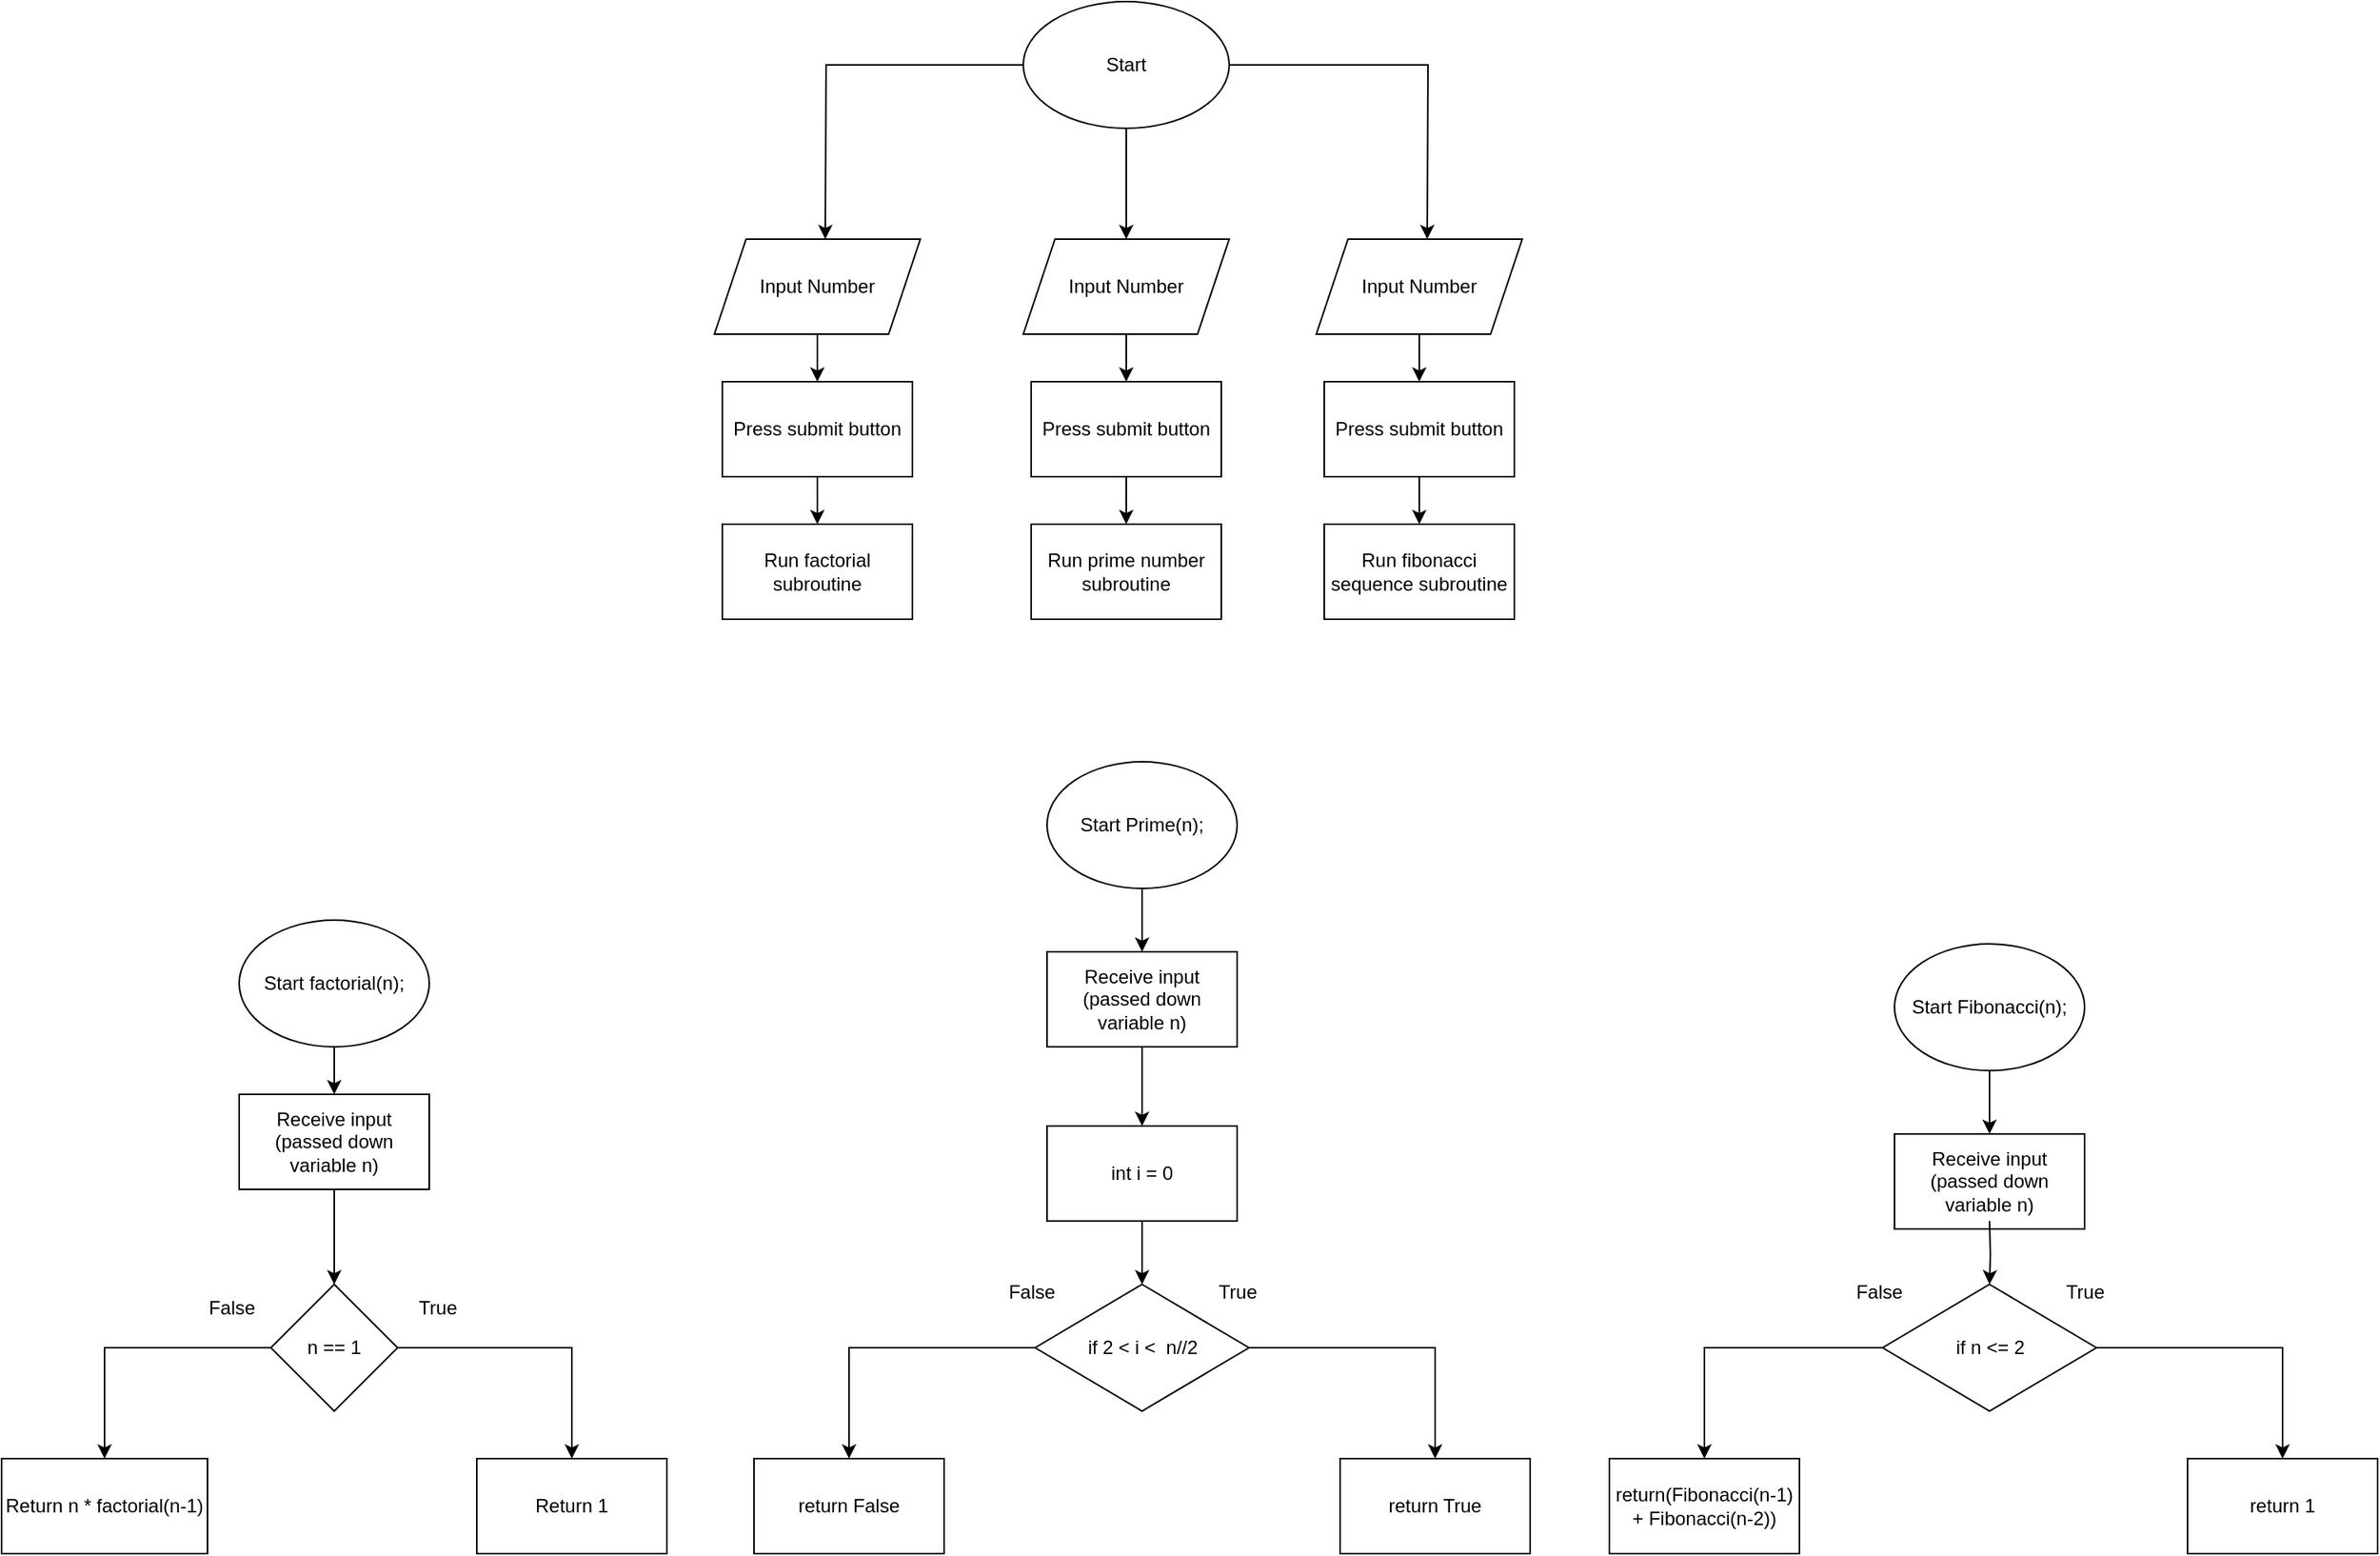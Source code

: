 <mxfile version="21.5.0" type="device">
  <diagram name="Page-1" id="GrkQvOvBJdedfOLAO38x">
    <mxGraphModel dx="472" dy="729" grid="1" gridSize="10" guides="1" tooltips="1" connect="1" arrows="1" fold="1" page="1" pageScale="1" pageWidth="850" pageHeight="1100" math="0" shadow="0">
      <root>
        <mxCell id="0" />
        <mxCell id="1" parent="0" />
        <mxCell id="NpIUfgD3lTJgSAB7WC6j-1" value="" style="edgeStyle=orthogonalEdgeStyle;rounded=0;orthogonalLoop=1;jettySize=auto;html=1;" edge="1" parent="1" source="NpIUfgD3lTJgSAB7WC6j-4">
          <mxGeometry relative="1" as="geometry">
            <mxPoint x="990" y="220" as="targetPoint" />
          </mxGeometry>
        </mxCell>
        <mxCell id="NpIUfgD3lTJgSAB7WC6j-2" value="" style="edgeStyle=orthogonalEdgeStyle;rounded=0;orthogonalLoop=1;jettySize=auto;html=1;" edge="1" parent="1" source="NpIUfgD3lTJgSAB7WC6j-4">
          <mxGeometry relative="1" as="geometry">
            <mxPoint x="800" y="220" as="targetPoint" />
          </mxGeometry>
        </mxCell>
        <mxCell id="NpIUfgD3lTJgSAB7WC6j-3" value="" style="edgeStyle=orthogonalEdgeStyle;rounded=0;orthogonalLoop=1;jettySize=auto;html=1;" edge="1" parent="1" source="NpIUfgD3lTJgSAB7WC6j-4">
          <mxGeometry relative="1" as="geometry">
            <mxPoint x="610" y="220" as="targetPoint" />
          </mxGeometry>
        </mxCell>
        <mxCell id="NpIUfgD3lTJgSAB7WC6j-4" value="Start" style="ellipse;whiteSpace=wrap;html=1;" vertex="1" parent="1">
          <mxGeometry x="735" y="70" width="130" height="80" as="geometry" />
        </mxCell>
        <mxCell id="NpIUfgD3lTJgSAB7WC6j-5" value="" style="edgeStyle=orthogonalEdgeStyle;rounded=0;orthogonalLoop=1;jettySize=auto;html=1;" edge="1" parent="1" source="NpIUfgD3lTJgSAB7WC6j-6" target="NpIUfgD3lTJgSAB7WC6j-19">
          <mxGeometry relative="1" as="geometry" />
        </mxCell>
        <mxCell id="NpIUfgD3lTJgSAB7WC6j-6" value="Input Number" style="shape=parallelogram;perimeter=parallelogramPerimeter;whiteSpace=wrap;html=1;fixedSize=1;" vertex="1" parent="1">
          <mxGeometry x="540" y="220" width="130" height="60" as="geometry" />
        </mxCell>
        <mxCell id="NpIUfgD3lTJgSAB7WC6j-7" value="" style="edgeStyle=orthogonalEdgeStyle;rounded=0;orthogonalLoop=1;jettySize=auto;html=1;" edge="1" parent="1" source="NpIUfgD3lTJgSAB7WC6j-8" target="NpIUfgD3lTJgSAB7WC6j-21">
          <mxGeometry relative="1" as="geometry" />
        </mxCell>
        <mxCell id="NpIUfgD3lTJgSAB7WC6j-8" value="Input Number" style="shape=parallelogram;perimeter=parallelogramPerimeter;whiteSpace=wrap;html=1;fixedSize=1;" vertex="1" parent="1">
          <mxGeometry x="735" y="220" width="130" height="60" as="geometry" />
        </mxCell>
        <mxCell id="NpIUfgD3lTJgSAB7WC6j-9" value="" style="edgeStyle=orthogonalEdgeStyle;rounded=0;orthogonalLoop=1;jettySize=auto;html=1;" edge="1" parent="1" source="NpIUfgD3lTJgSAB7WC6j-23" target="NpIUfgD3lTJgSAB7WC6j-13">
          <mxGeometry relative="1" as="geometry">
            <Array as="points">
              <mxPoint x="985" y="380" />
              <mxPoint x="985" y="380" />
            </Array>
          </mxGeometry>
        </mxCell>
        <mxCell id="NpIUfgD3lTJgSAB7WC6j-10" value="Input Number" style="shape=parallelogram;perimeter=parallelogramPerimeter;whiteSpace=wrap;html=1;fixedSize=1;" vertex="1" parent="1">
          <mxGeometry x="920" y="220" width="130" height="60" as="geometry" />
        </mxCell>
        <mxCell id="NpIUfgD3lTJgSAB7WC6j-11" value="Run factorial subroutine" style="whiteSpace=wrap;html=1;" vertex="1" parent="1">
          <mxGeometry x="545" y="400" width="120" height="60" as="geometry" />
        </mxCell>
        <mxCell id="NpIUfgD3lTJgSAB7WC6j-12" value="Run prime number subroutine" style="whiteSpace=wrap;html=1;" vertex="1" parent="1">
          <mxGeometry x="740" y="400" width="120" height="60" as="geometry" />
        </mxCell>
        <mxCell id="NpIUfgD3lTJgSAB7WC6j-13" value="Run fibonacci sequence subroutine" style="whiteSpace=wrap;html=1;" vertex="1" parent="1">
          <mxGeometry x="925" y="400" width="120" height="60" as="geometry" />
        </mxCell>
        <mxCell id="NpIUfgD3lTJgSAB7WC6j-58" value="" style="edgeStyle=orthogonalEdgeStyle;rounded=0;orthogonalLoop=1;jettySize=auto;html=1;" edge="1" parent="1" source="NpIUfgD3lTJgSAB7WC6j-15" target="NpIUfgD3lTJgSAB7WC6j-56">
          <mxGeometry relative="1" as="geometry" />
        </mxCell>
        <mxCell id="NpIUfgD3lTJgSAB7WC6j-15" value="Start factorial(n);" style="ellipse;whiteSpace=wrap;html=1;" vertex="1" parent="1">
          <mxGeometry x="240" y="650" width="120" height="80" as="geometry" />
        </mxCell>
        <mxCell id="NpIUfgD3lTJgSAB7WC6j-18" value="" style="edgeStyle=orthogonalEdgeStyle;rounded=0;orthogonalLoop=1;jettySize=auto;html=1;" edge="1" parent="1" source="NpIUfgD3lTJgSAB7WC6j-19" target="NpIUfgD3lTJgSAB7WC6j-11">
          <mxGeometry relative="1" as="geometry" />
        </mxCell>
        <mxCell id="NpIUfgD3lTJgSAB7WC6j-19" value="Press submit button" style="whiteSpace=wrap;html=1;" vertex="1" parent="1">
          <mxGeometry x="545" y="310" width="120" height="60" as="geometry" />
        </mxCell>
        <mxCell id="NpIUfgD3lTJgSAB7WC6j-20" value="" style="edgeStyle=orthogonalEdgeStyle;rounded=0;orthogonalLoop=1;jettySize=auto;html=1;" edge="1" parent="1" source="NpIUfgD3lTJgSAB7WC6j-21" target="NpIUfgD3lTJgSAB7WC6j-12">
          <mxGeometry relative="1" as="geometry" />
        </mxCell>
        <mxCell id="NpIUfgD3lTJgSAB7WC6j-21" value="Press submit button" style="whiteSpace=wrap;html=1;" vertex="1" parent="1">
          <mxGeometry x="740" y="310" width="120" height="60" as="geometry" />
        </mxCell>
        <mxCell id="NpIUfgD3lTJgSAB7WC6j-22" value="" style="edgeStyle=orthogonalEdgeStyle;rounded=0;orthogonalLoop=1;jettySize=auto;html=1;" edge="1" parent="1" source="NpIUfgD3lTJgSAB7WC6j-10" target="NpIUfgD3lTJgSAB7WC6j-23">
          <mxGeometry relative="1" as="geometry">
            <mxPoint x="985" y="280" as="sourcePoint" />
            <mxPoint x="985" y="410" as="targetPoint" />
            <Array as="points" />
          </mxGeometry>
        </mxCell>
        <mxCell id="NpIUfgD3lTJgSAB7WC6j-23" value="Press submit button" style="whiteSpace=wrap;html=1;" vertex="1" parent="1">
          <mxGeometry x="925" y="310" width="120" height="60" as="geometry" />
        </mxCell>
        <mxCell id="NpIUfgD3lTJgSAB7WC6j-44" value="Return 1" style="whiteSpace=wrap;html=1;" vertex="1" parent="1">
          <mxGeometry x="390" y="990" width="120" height="60" as="geometry" />
        </mxCell>
        <mxCell id="NpIUfgD3lTJgSAB7WC6j-45" value="" style="edgeStyle=orthogonalEdgeStyle;rounded=0;orthogonalLoop=1;jettySize=auto;html=1;" edge="1" parent="1" source="NpIUfgD3lTJgSAB7WC6j-47" target="NpIUfgD3lTJgSAB7WC6j-44">
          <mxGeometry relative="1" as="geometry" />
        </mxCell>
        <mxCell id="NpIUfgD3lTJgSAB7WC6j-46" value="" style="edgeStyle=orthogonalEdgeStyle;rounded=0;orthogonalLoop=1;jettySize=auto;html=1;" edge="1" parent="1" source="NpIUfgD3lTJgSAB7WC6j-47" target="NpIUfgD3lTJgSAB7WC6j-48">
          <mxGeometry relative="1" as="geometry" />
        </mxCell>
        <mxCell id="NpIUfgD3lTJgSAB7WC6j-47" value="n == 1" style="rhombus;whiteSpace=wrap;html=1;" vertex="1" parent="1">
          <mxGeometry x="260" y="880" width="80" height="80" as="geometry" />
        </mxCell>
        <mxCell id="NpIUfgD3lTJgSAB7WC6j-48" value="Return n * factorial(n-1)" style="whiteSpace=wrap;html=1;" vertex="1" parent="1">
          <mxGeometry x="90" y="990" width="130" height="60" as="geometry" />
        </mxCell>
        <mxCell id="NpIUfgD3lTJgSAB7WC6j-51" value="True" style="text;html=1;align=center;verticalAlign=middle;resizable=0;points=[];autosize=1;strokeColor=none;fillColor=none;" vertex="1" parent="1">
          <mxGeometry x="340" y="880" width="50" height="30" as="geometry" />
        </mxCell>
        <mxCell id="NpIUfgD3lTJgSAB7WC6j-52" value="False" style="text;html=1;align=center;verticalAlign=middle;resizable=0;points=[];autosize=1;strokeColor=none;fillColor=none;" vertex="1" parent="1">
          <mxGeometry x="210" y="880" width="50" height="30" as="geometry" />
        </mxCell>
        <mxCell id="NpIUfgD3lTJgSAB7WC6j-60" value="" style="edgeStyle=orthogonalEdgeStyle;rounded=0;orthogonalLoop=1;jettySize=auto;html=1;" edge="1" parent="1" source="NpIUfgD3lTJgSAB7WC6j-53" target="NpIUfgD3lTJgSAB7WC6j-57">
          <mxGeometry relative="1" as="geometry" />
        </mxCell>
        <mxCell id="NpIUfgD3lTJgSAB7WC6j-53" value="Start Prime(n);" style="ellipse;whiteSpace=wrap;html=1;" vertex="1" parent="1">
          <mxGeometry x="750" y="550" width="120" height="80" as="geometry" />
        </mxCell>
        <mxCell id="NpIUfgD3lTJgSAB7WC6j-59" value="" style="edgeStyle=orthogonalEdgeStyle;rounded=0;orthogonalLoop=1;jettySize=auto;html=1;" edge="1" parent="1" source="NpIUfgD3lTJgSAB7WC6j-56" target="NpIUfgD3lTJgSAB7WC6j-47">
          <mxGeometry relative="1" as="geometry" />
        </mxCell>
        <mxCell id="NpIUfgD3lTJgSAB7WC6j-56" value="Receive input (passed down variable n)" style="whiteSpace=wrap;html=1;" vertex="1" parent="1">
          <mxGeometry x="240" y="760" width="120" height="60" as="geometry" />
        </mxCell>
        <mxCell id="NpIUfgD3lTJgSAB7WC6j-64" value="" style="edgeStyle=orthogonalEdgeStyle;rounded=0;orthogonalLoop=1;jettySize=auto;html=1;" edge="1" parent="1" source="NpIUfgD3lTJgSAB7WC6j-57" target="NpIUfgD3lTJgSAB7WC6j-62">
          <mxGeometry relative="1" as="geometry" />
        </mxCell>
        <mxCell id="NpIUfgD3lTJgSAB7WC6j-57" value="Receive input (passed down variable n)" style="whiteSpace=wrap;html=1;" vertex="1" parent="1">
          <mxGeometry x="750" y="670" width="120" height="60" as="geometry" />
        </mxCell>
        <mxCell id="NpIUfgD3lTJgSAB7WC6j-69" value="" style="edgeStyle=orthogonalEdgeStyle;rounded=0;orthogonalLoop=1;jettySize=auto;html=1;" edge="1" parent="1" source="NpIUfgD3lTJgSAB7WC6j-61" target="NpIUfgD3lTJgSAB7WC6j-66">
          <mxGeometry relative="1" as="geometry" />
        </mxCell>
        <mxCell id="NpIUfgD3lTJgSAB7WC6j-70" value="" style="edgeStyle=orthogonalEdgeStyle;rounded=0;orthogonalLoop=1;jettySize=auto;html=1;" edge="1" parent="1" source="NpIUfgD3lTJgSAB7WC6j-61" target="NpIUfgD3lTJgSAB7WC6j-68">
          <mxGeometry relative="1" as="geometry" />
        </mxCell>
        <mxCell id="NpIUfgD3lTJgSAB7WC6j-61" value="if 2 &amp;lt; i &amp;lt;&amp;nbsp; n//2" style="rhombus;whiteSpace=wrap;html=1;" vertex="1" parent="1">
          <mxGeometry x="742.5" y="880" width="135" height="80" as="geometry" />
        </mxCell>
        <mxCell id="NpIUfgD3lTJgSAB7WC6j-65" value="" style="edgeStyle=orthogonalEdgeStyle;rounded=0;orthogonalLoop=1;jettySize=auto;html=1;" edge="1" parent="1" source="NpIUfgD3lTJgSAB7WC6j-62" target="NpIUfgD3lTJgSAB7WC6j-61">
          <mxGeometry relative="1" as="geometry" />
        </mxCell>
        <mxCell id="NpIUfgD3lTJgSAB7WC6j-62" value="int i = 0" style="whiteSpace=wrap;html=1;" vertex="1" parent="1">
          <mxGeometry x="750" y="780" width="120" height="60" as="geometry" />
        </mxCell>
        <mxCell id="NpIUfgD3lTJgSAB7WC6j-66" value="return False" style="whiteSpace=wrap;html=1;" vertex="1" parent="1">
          <mxGeometry x="565" y="990" width="120" height="60" as="geometry" />
        </mxCell>
        <mxCell id="NpIUfgD3lTJgSAB7WC6j-68" value="return True" style="whiteSpace=wrap;html=1;" vertex="1" parent="1">
          <mxGeometry x="935" y="990" width="120" height="60" as="geometry" />
        </mxCell>
        <mxCell id="NpIUfgD3lTJgSAB7WC6j-71" value="True" style="text;html=1;align=center;verticalAlign=middle;resizable=0;points=[];autosize=1;strokeColor=none;fillColor=none;" vertex="1" parent="1">
          <mxGeometry x="845" y="870" width="50" height="30" as="geometry" />
        </mxCell>
        <mxCell id="NpIUfgD3lTJgSAB7WC6j-72" value="False" style="text;html=1;align=center;verticalAlign=middle;resizable=0;points=[];autosize=1;strokeColor=none;fillColor=none;" vertex="1" parent="1">
          <mxGeometry x="715" y="870" width="50" height="30" as="geometry" />
        </mxCell>
        <mxCell id="NpIUfgD3lTJgSAB7WC6j-73" value="" style="edgeStyle=orthogonalEdgeStyle;rounded=0;orthogonalLoop=1;jettySize=auto;html=1;" edge="1" parent="1" source="NpIUfgD3lTJgSAB7WC6j-74" target="NpIUfgD3lTJgSAB7WC6j-76">
          <mxGeometry relative="1" as="geometry" />
        </mxCell>
        <mxCell id="NpIUfgD3lTJgSAB7WC6j-74" value="Start Fibonacci(n);" style="ellipse;whiteSpace=wrap;html=1;" vertex="1" parent="1">
          <mxGeometry x="1285" y="665" width="120" height="80" as="geometry" />
        </mxCell>
        <mxCell id="NpIUfgD3lTJgSAB7WC6j-76" value="Receive input (passed down variable n)" style="whiteSpace=wrap;html=1;" vertex="1" parent="1">
          <mxGeometry x="1285" y="785" width="120" height="60" as="geometry" />
        </mxCell>
        <mxCell id="NpIUfgD3lTJgSAB7WC6j-77" value="" style="edgeStyle=orthogonalEdgeStyle;rounded=0;orthogonalLoop=1;jettySize=auto;html=1;" edge="1" parent="1" source="NpIUfgD3lTJgSAB7WC6j-79" target="NpIUfgD3lTJgSAB7WC6j-82">
          <mxGeometry relative="1" as="geometry" />
        </mxCell>
        <mxCell id="NpIUfgD3lTJgSAB7WC6j-78" value="" style="edgeStyle=orthogonalEdgeStyle;rounded=0;orthogonalLoop=1;jettySize=auto;html=1;" edge="1" parent="1" source="NpIUfgD3lTJgSAB7WC6j-79" target="NpIUfgD3lTJgSAB7WC6j-83">
          <mxGeometry relative="1" as="geometry" />
        </mxCell>
        <mxCell id="NpIUfgD3lTJgSAB7WC6j-79" value="if n &amp;lt;= 2" style="rhombus;whiteSpace=wrap;html=1;" vertex="1" parent="1">
          <mxGeometry x="1277.5" y="880" width="135" height="80" as="geometry" />
        </mxCell>
        <mxCell id="NpIUfgD3lTJgSAB7WC6j-80" value="" style="edgeStyle=orthogonalEdgeStyle;rounded=0;orthogonalLoop=1;jettySize=auto;html=1;" edge="1" parent="1" target="NpIUfgD3lTJgSAB7WC6j-79">
          <mxGeometry relative="1" as="geometry">
            <mxPoint x="1345" y="840" as="sourcePoint" />
          </mxGeometry>
        </mxCell>
        <mxCell id="NpIUfgD3lTJgSAB7WC6j-82" value="return(Fibonacci(n-1) + Fibonacci(n-2))" style="whiteSpace=wrap;html=1;" vertex="1" parent="1">
          <mxGeometry x="1105" y="990" width="120" height="60" as="geometry" />
        </mxCell>
        <mxCell id="NpIUfgD3lTJgSAB7WC6j-83" value="return 1" style="whiteSpace=wrap;html=1;" vertex="1" parent="1">
          <mxGeometry x="1470" y="990" width="120" height="60" as="geometry" />
        </mxCell>
        <mxCell id="NpIUfgD3lTJgSAB7WC6j-84" value="True" style="text;html=1;align=center;verticalAlign=middle;resizable=0;points=[];autosize=1;strokeColor=none;fillColor=none;" vertex="1" parent="1">
          <mxGeometry x="1380" y="870" width="50" height="30" as="geometry" />
        </mxCell>
        <mxCell id="NpIUfgD3lTJgSAB7WC6j-85" value="False" style="text;html=1;align=center;verticalAlign=middle;resizable=0;points=[];autosize=1;strokeColor=none;fillColor=none;" vertex="1" parent="1">
          <mxGeometry x="1250" y="870" width="50" height="30" as="geometry" />
        </mxCell>
      </root>
    </mxGraphModel>
  </diagram>
</mxfile>
